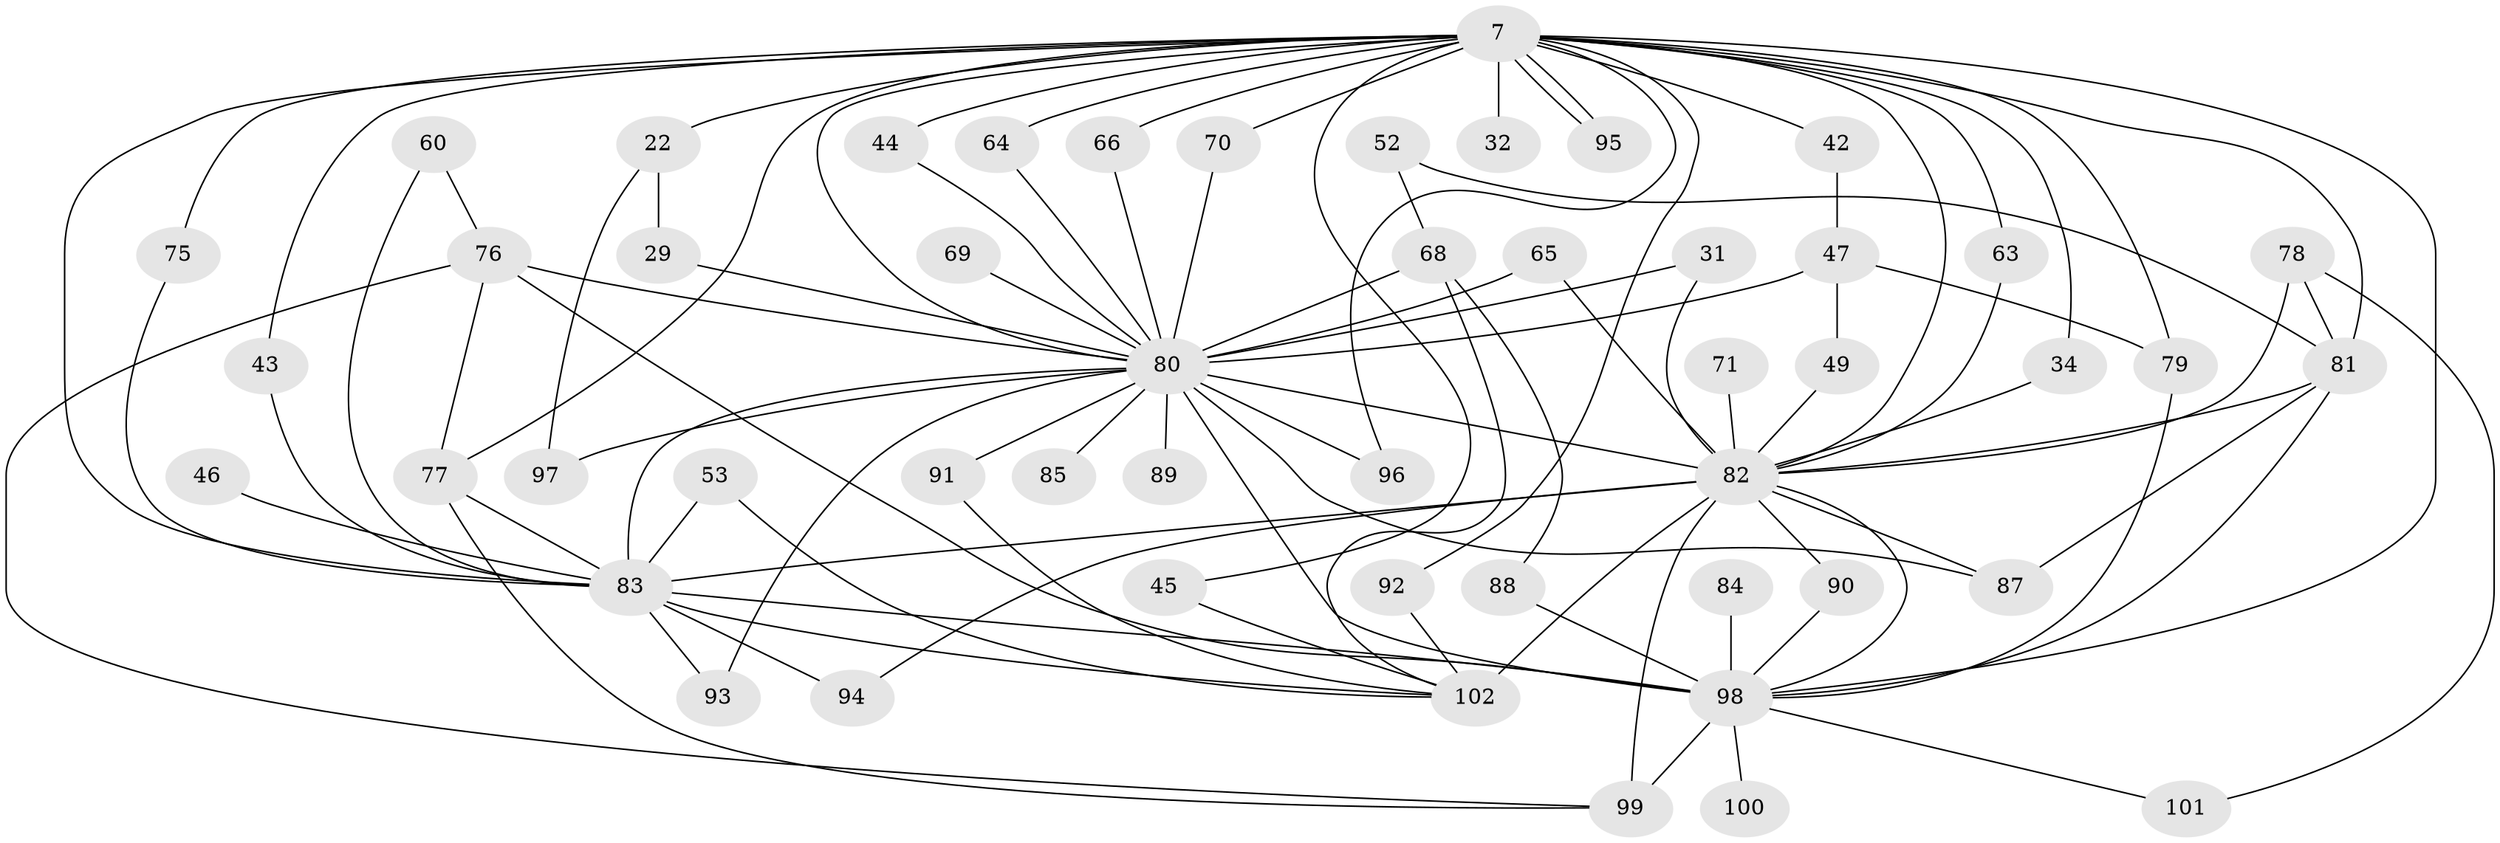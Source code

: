 // original degree distribution, {29: 0.00980392156862745, 21: 0.0196078431372549, 18: 0.00980392156862745, 14: 0.00980392156862745, 23: 0.0196078431372549, 15: 0.0196078431372549, 24: 0.00980392156862745, 6: 0.00980392156862745, 3: 0.10784313725490197, 8: 0.00980392156862745, 2: 0.6078431372549019, 4: 0.08823529411764706, 9: 0.00980392156862745, 5: 0.049019607843137254, 7: 0.0196078431372549}
// Generated by graph-tools (version 1.1) at 2025/45/03/09/25 04:45:51]
// undirected, 51 vertices, 98 edges
graph export_dot {
graph [start="1"]
  node [color=gray90,style=filled];
  7 [super="+5"];
  22;
  29;
  31;
  32;
  34;
  42;
  43;
  44 [super="+27"];
  45;
  46;
  47 [super="+11"];
  49;
  52;
  53;
  60;
  63;
  64;
  65;
  66;
  68 [super="+13"];
  69;
  70 [super="+41"];
  71;
  75;
  76 [super="+48+62"];
  77 [super="+38"];
  78 [super="+20"];
  79 [super="+72"];
  80 [super="+35+36+10"];
  81 [super="+25+26+55+50"];
  82 [super="+33+74+56+6"];
  83 [super="+39+8"];
  84;
  85;
  87 [super="+57"];
  88;
  89;
  90;
  91 [super="+73+59"];
  92;
  93;
  94;
  95;
  96;
  97 [super="+23"];
  98 [super="+19+61+14"];
  99 [super="+24"];
  100;
  101;
  102 [super="+58+67+86"];
  7 -- 22 [weight=2];
  7 -- 32 [weight=2];
  7 -- 34;
  7 -- 42;
  7 -- 64;
  7 -- 66;
  7 -- 70 [weight=2];
  7 -- 75;
  7 -- 80 [weight=5];
  7 -- 95;
  7 -- 95;
  7 -- 77;
  7 -- 92;
  7 -- 96;
  7 -- 43;
  7 -- 44 [weight=2];
  7 -- 45;
  7 -- 63;
  7 -- 81 [weight=3];
  7 -- 82 [weight=5];
  7 -- 79;
  7 -- 83 [weight=4];
  7 -- 98 [weight=5];
  22 -- 29;
  22 -- 97;
  29 -- 80;
  31 -- 80;
  31 -- 82;
  34 -- 82;
  42 -- 47;
  43 -- 83;
  44 -- 80;
  45 -- 102;
  46 -- 83 [weight=2];
  47 -- 49;
  47 -- 80 [weight=2];
  47 -- 79;
  49 -- 82;
  52 -- 68;
  52 -- 81;
  53 -- 102;
  53 -- 83;
  60 -- 76;
  60 -- 83;
  63 -- 82;
  64 -- 80;
  65 -- 80;
  65 -- 82;
  66 -- 80;
  68 -- 88;
  68 -- 80 [weight=4];
  68 -- 102 [weight=2];
  69 -- 80;
  70 -- 80;
  71 -- 82;
  75 -- 83;
  76 -- 80 [weight=3];
  76 -- 99;
  76 -- 77;
  76 -- 98;
  77 -- 83;
  77 -- 99;
  78 -- 101;
  78 -- 81;
  78 -- 82 [weight=3];
  79 -- 98;
  80 -- 85;
  80 -- 87;
  80 -- 89;
  80 -- 91 [weight=3];
  80 -- 93;
  80 -- 96;
  80 -- 97 [weight=2];
  80 -- 98 [weight=8];
  80 -- 82 [weight=7];
  80 -- 83 [weight=5];
  81 -- 87;
  81 -- 82;
  81 -- 98;
  82 -- 102 [weight=7];
  82 -- 83 [weight=5];
  82 -- 87 [weight=3];
  82 -- 90;
  82 -- 94;
  82 -- 98 [weight=5];
  82 -- 99 [weight=2];
  83 -- 102;
  83 -- 93;
  83 -- 94;
  83 -- 98 [weight=5];
  84 -- 98 [weight=2];
  88 -- 98;
  90 -- 98;
  91 -- 102;
  92 -- 102;
  98 -- 100;
  98 -- 101;
  98 -- 99;
}
